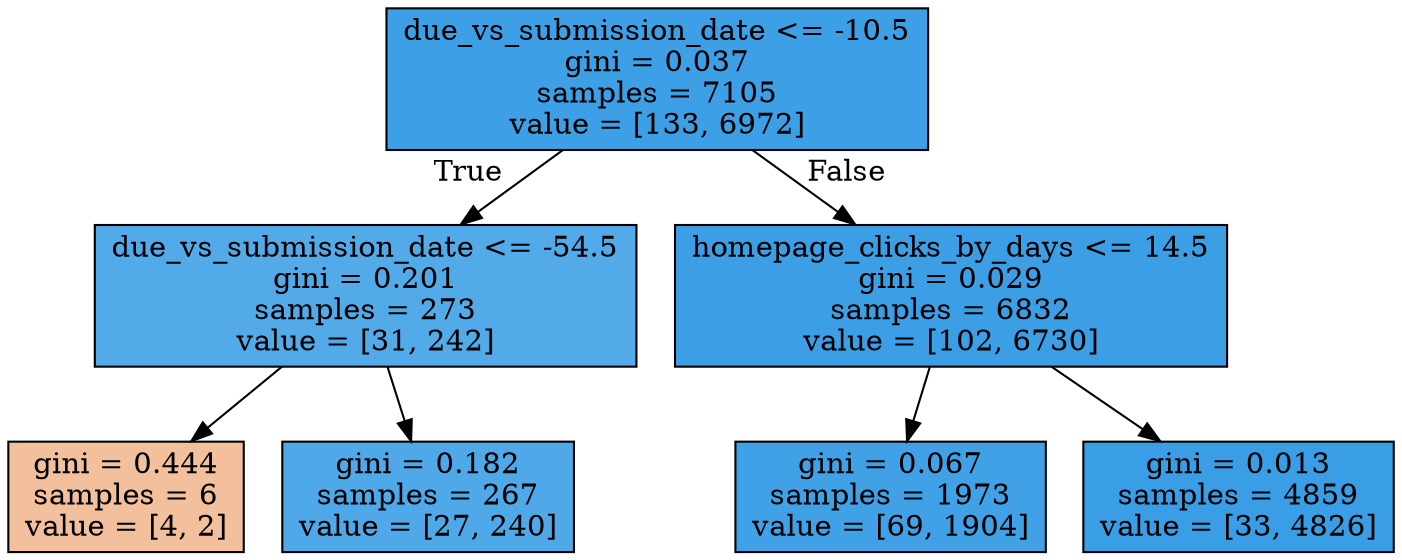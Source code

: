 digraph Tree {
node [shape=box, style="filled", color="black"] ;
0 [label="due_vs_submission_date <= -10.5\ngini = 0.037\nsamples = 7105\nvalue = [133, 6972]", fillcolor="#399de5fa"] ;
1 [label="due_vs_submission_date <= -54.5\ngini = 0.201\nsamples = 273\nvalue = [31, 242]", fillcolor="#399de5de"] ;
0 -> 1 [labeldistance=2.5, labelangle=45, headlabel="True"] ;
2 [label="gini = 0.444\nsamples = 6\nvalue = [4, 2]", fillcolor="#e581397f"] ;
1 -> 2 ;
3 [label="gini = 0.182\nsamples = 267\nvalue = [27, 240]", fillcolor="#399de5e2"] ;
1 -> 3 ;
4 [label="homepage_clicks_by_days <= 14.5\ngini = 0.029\nsamples = 6832\nvalue = [102, 6730]", fillcolor="#399de5fb"] ;
0 -> 4 [labeldistance=2.5, labelangle=-45, headlabel="False"] ;
5 [label="gini = 0.067\nsamples = 1973\nvalue = [69, 1904]", fillcolor="#399de5f6"] ;
4 -> 5 ;
6 [label="gini = 0.013\nsamples = 4859\nvalue = [33, 4826]", fillcolor="#399de5fd"] ;
4 -> 6 ;
}
